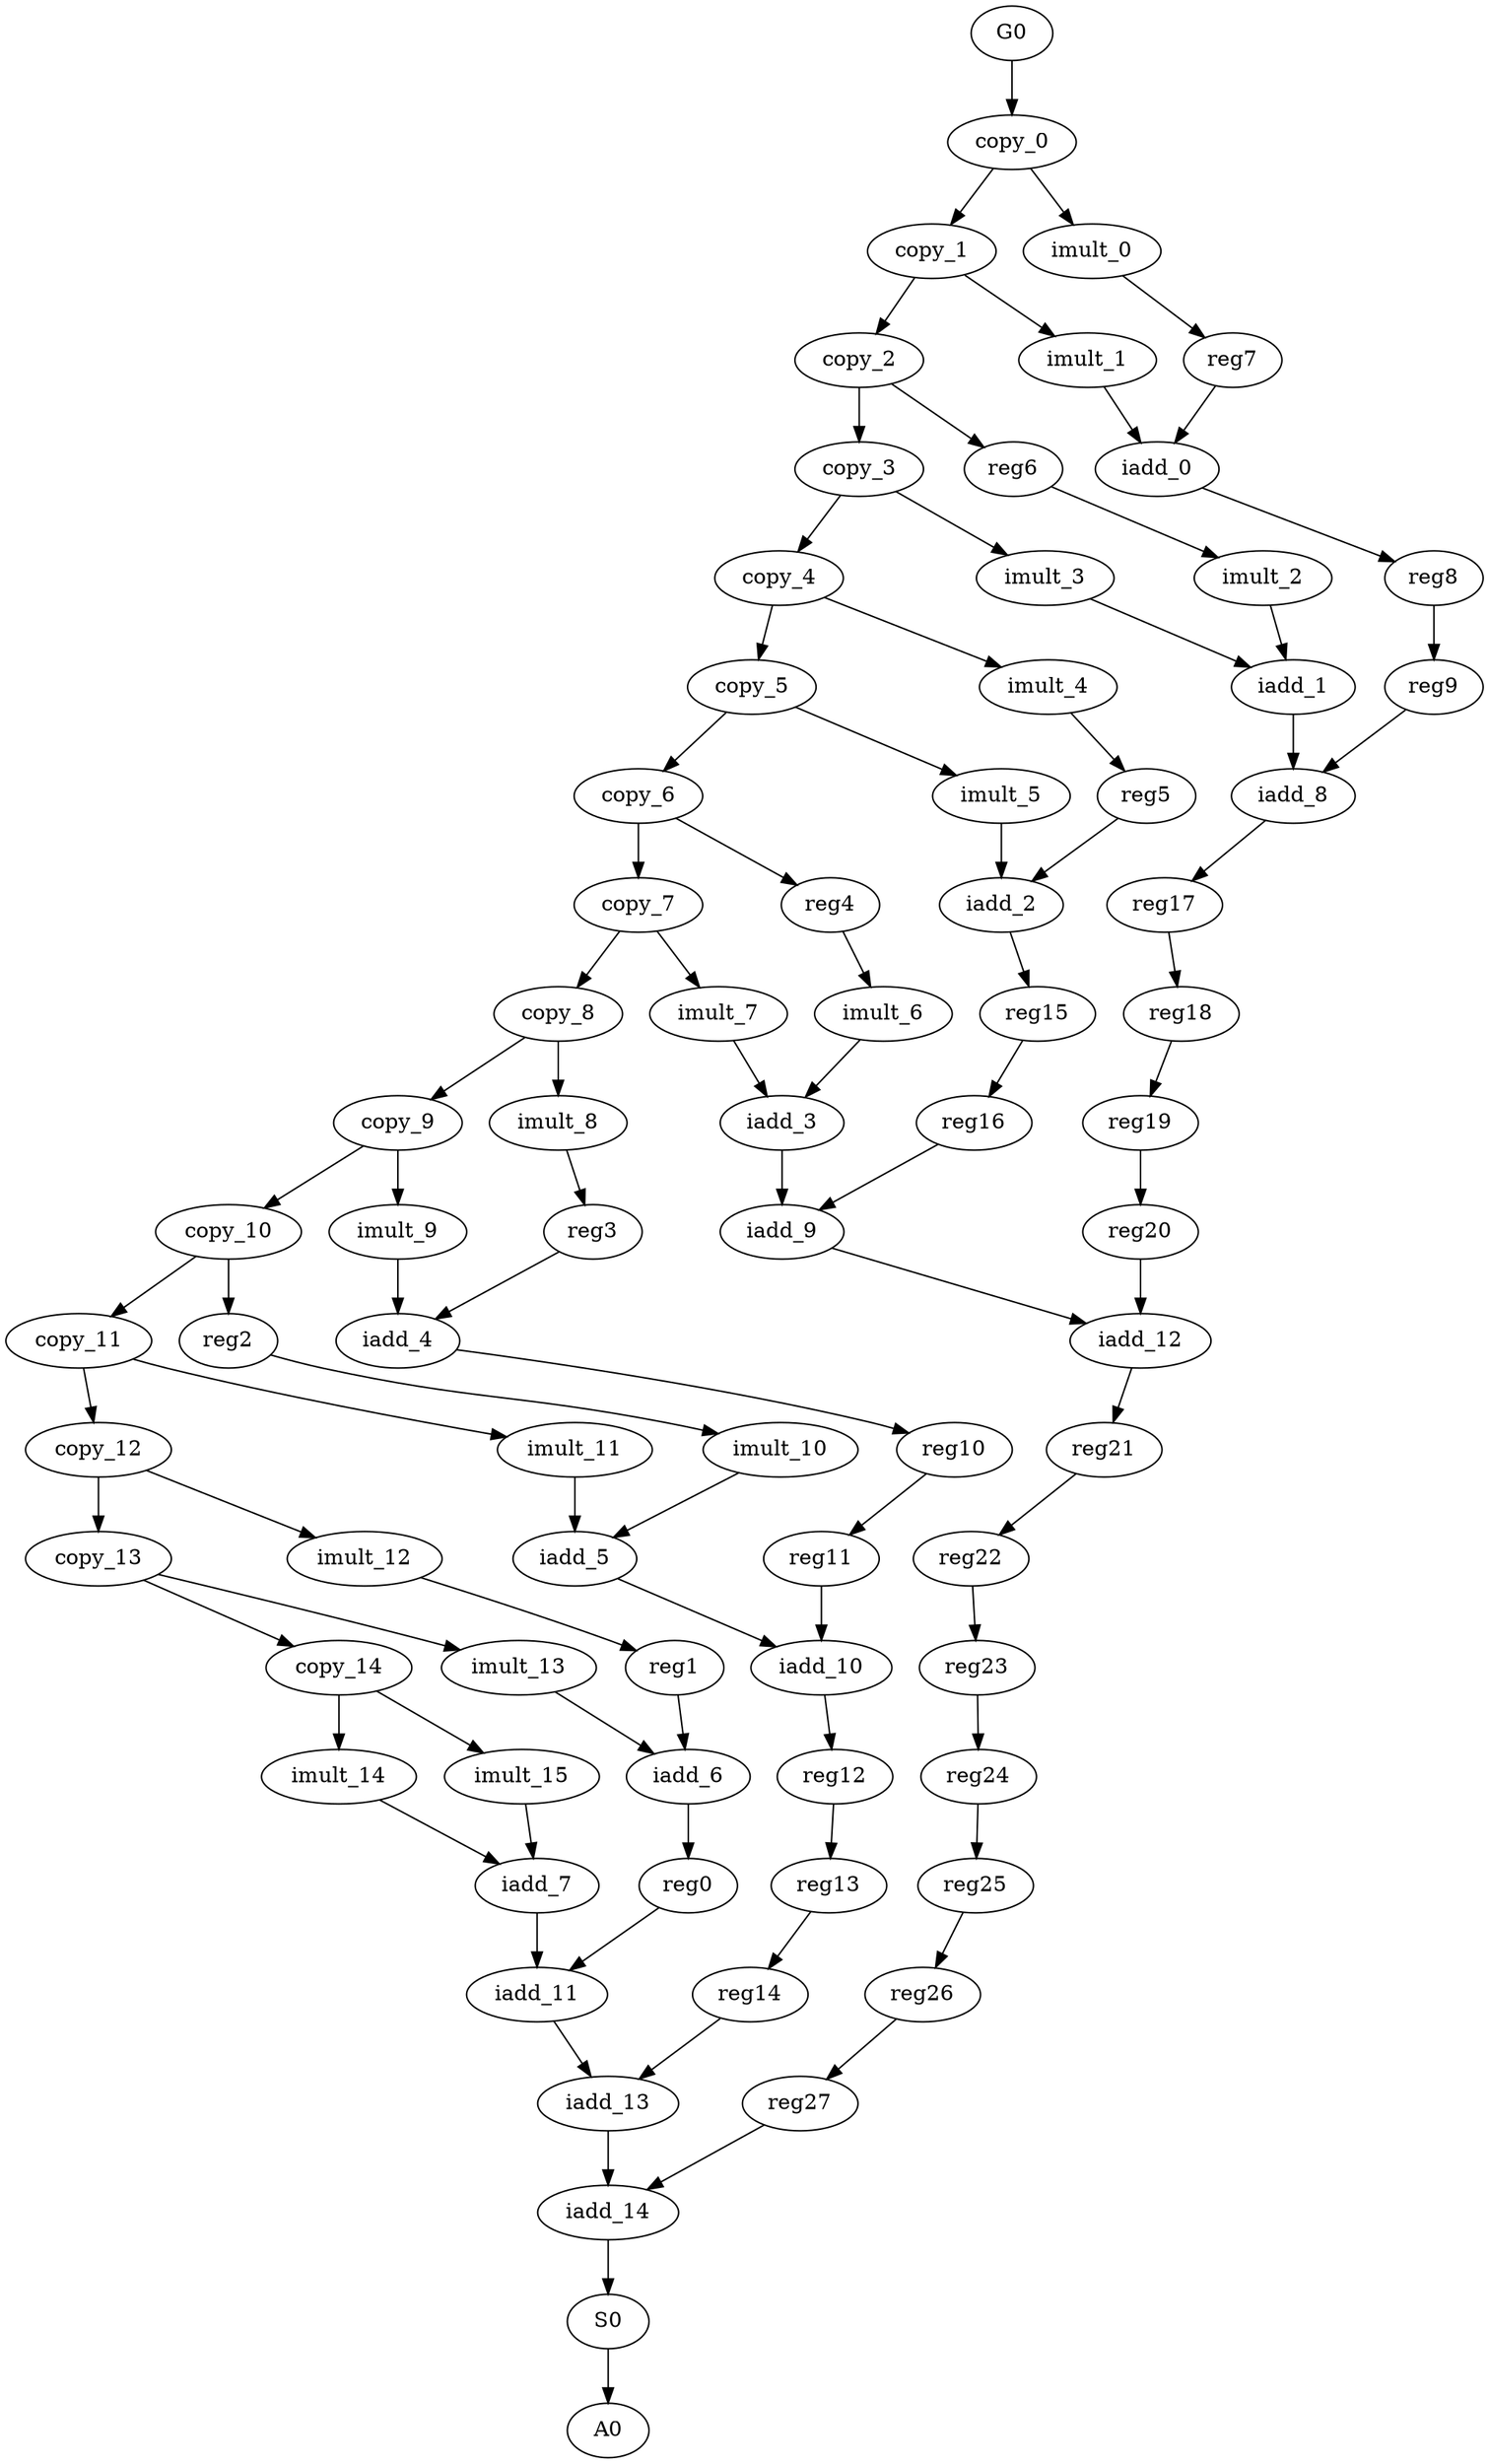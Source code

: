 digraph G {
    G0;
    copy_0;
    copy_10;
    copy_11;
    reg2;
    copy_3;
    copy_4;
    imult_3;
    imult_11;
    iadd_5;
    iadd_7;
    iadd_11;
    iadd_10;
    iadd_13;
    iadd_14;
    copy_7;
    imult_7;
    copy_8;
    iadd_0;
    reg8;
    iadd_9;
    iadd_12;
    S0;
    A0;
    imult_6;
    iadd_3;
    iadd_1;
    iadd_8;
    reg12;
    reg21;
    imult_5;
    iadd_2;
    imult_12;
    reg1;
    imult_1;
    imult_9;
    iadd_4;
    imult_13;
    iadd_6;
    imult_14;
    copy_1;
    imult_0;
    imult_8;
    reg3;
    imult_4;
    reg5;
    copy_5;
    copy_6;
    imult_10;
    imult_15;
    reg7;
    copy_12;
    imult_2;
    reg17;
    reg4;
    copy_13;
    reg15;
    reg10;
    copy_14;
    copy_9;
    copy_2;
    reg6;
    reg0;
    reg18;
    reg19;
    reg20;
    reg11;
    reg16;
    reg13;
    reg14;
    reg9;
    reg22;
    reg23;
    reg24;
    reg25;
    reg26;
    reg27;
    G0 -> copy_0 [weight=1];
    copy_0 -> copy_1 [weight=1];
    copy_0 -> imult_0 [weight=1];
    copy_10 -> copy_11 [weight=0];
    copy_10 -> reg2 [weight=1];
    copy_11 -> copy_12 [weight=0];
    copy_11 -> imult_11 [weight=0];
    reg2 -> imult_10 [weight=0];
    copy_3 -> copy_4 [weight=0];
    copy_3 -> imult_3 [weight=0];
    copy_4 -> imult_4 [weight=0];
    copy_4 -> copy_5 [weight=0];
    imult_3 -> iadd_1 [weight=0];
    imult_11 -> iadd_5 [weight=1];
    iadd_5 -> iadd_10 [weight=0];
    iadd_7 -> iadd_11 [weight=1];
    iadd_11 -> iadd_13 [weight=0];
    iadd_10 -> reg12 [weight=0];
    iadd_13 -> iadd_14 [weight=3];
    iadd_14 -> S0 [weight=0];
    copy_7 -> imult_7 [weight=0];
    copy_7 -> copy_8 [weight=0];
    imult_7 -> iadd_3 [weight=0];
    copy_8 -> copy_9 [weight=0];
    copy_8 -> imult_8 [weight=6];
    iadd_0 -> reg8 [weight=0];
    reg8 -> reg9 [weight=3];
    iadd_9 -> iadd_12 [weight=0];
    iadd_12 -> reg21 [weight=0];
    S0 -> A0 [weight=0];
    imult_6 -> iadd_3 [weight=0];
    iadd_3 -> iadd_9 [weight=2];
    iadd_1 -> iadd_8 [weight=3];
    iadd_8 -> reg17 [weight=0];
    reg12 -> reg13 [weight=0];
    reg21 -> reg22 [weight=0];
    imult_5 -> iadd_2 [weight=2];
    iadd_2 -> reg15 [weight=0];
    imult_12 -> reg1 [weight=0];
    reg1 -> iadd_6 [weight=0];
    imult_1 -> iadd_0 [weight=0];
    imult_9 -> iadd_4 [weight=4];
    iadd_4 -> reg10 [weight=0];
    imult_13 -> iadd_6 [weight=0];
    iadd_6 -> reg0 [weight=3];
    imult_14 -> iadd_7 [weight=0];
    copy_1 -> copy_2 [weight=0];
    copy_1 -> imult_1 [weight=0];
    imult_0 -> reg7 [weight=0];
    imult_8 -> reg3 [weight=0];
    reg3 -> iadd_4 [weight=0];
    imult_4 -> reg5 [weight=0];
    reg5 -> iadd_2 [weight=0];
    copy_5 -> imult_5 [weight=0];
    copy_5 -> copy_6 [weight=0];
    copy_6 -> copy_7 [weight=2];
    copy_6 -> reg4 [weight=0];
    imult_10 -> iadd_5 [weight=0];
    imult_15 -> iadd_7 [weight=0];
    reg7 -> iadd_0 [weight=0];
    copy_12 -> imult_12 [weight=0];
    copy_12 -> copy_13 [weight=2];
    imult_2 -> iadd_1 [weight=0];
    reg17 -> reg18 [weight=0];
    reg4 -> imult_6 [weight=0];
    copy_13 -> imult_13 [weight=0];
    copy_13 -> copy_14 [weight=0];
    reg15 -> reg16 [weight=0];
    reg10 -> reg11 [weight=0];
    copy_14 -> imult_14 [weight=2];
    copy_14 -> imult_15 [weight=0];
    copy_9 -> imult_9 [weight=2];
    copy_9 -> copy_10 [weight=0];
    copy_2 -> copy_3 [weight=2];
    copy_2 -> reg6 [weight=0];
    reg6 -> imult_2 [weight=0];
    reg0 -> iadd_11 [weight=0];
    reg18 -> reg19 [weight=0];
    reg19 -> reg20 [weight=1];
    reg20 -> iadd_12 [weight=8];
    reg11 -> iadd_10 [weight=1];
    reg16 -> iadd_9 [weight=0];
    reg13 -> reg14 [weight=0];
    reg14 -> iadd_13 [weight=0];
    reg9 -> iadd_8 [weight=0];
    reg22 -> reg23 [weight=0];
    reg23 -> reg24 [weight=0];
    reg24 -> reg25 [weight=0];
    reg25 -> reg26 [weight=0];
    reg26 -> reg27 [weight=0];
    reg27 -> iadd_14 [weight=0];
}
